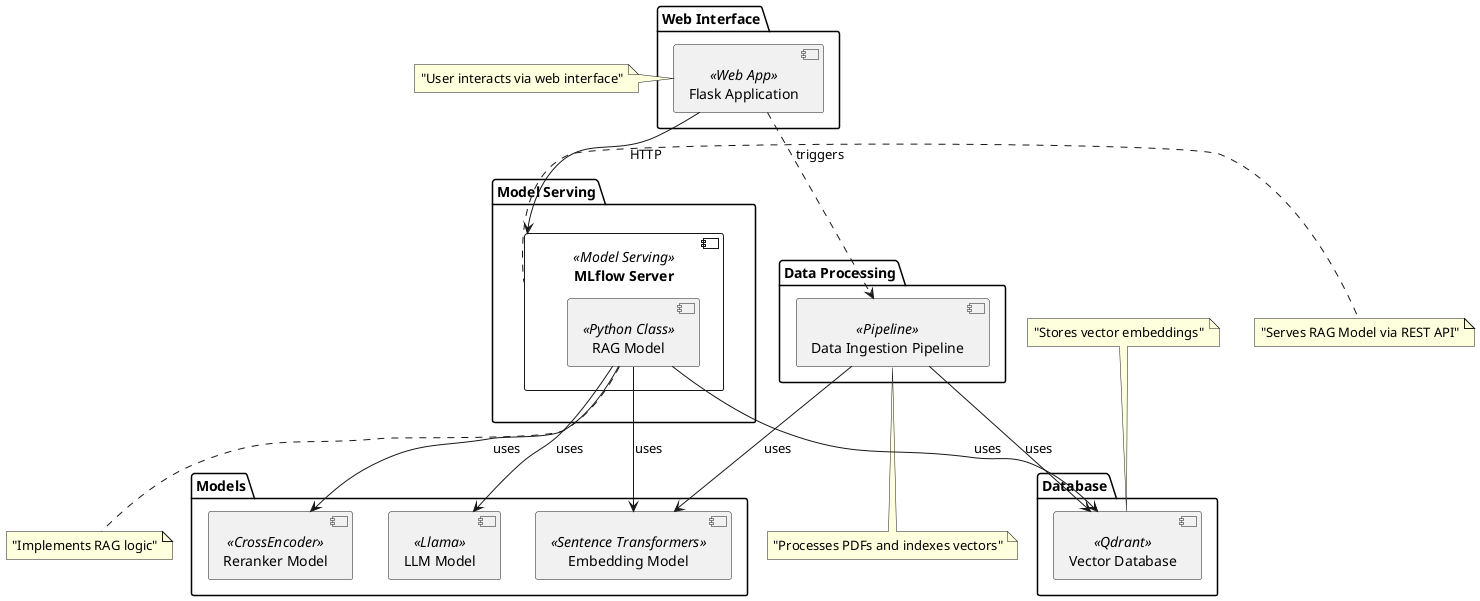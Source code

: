 @startuml
' Define packages and components
package "Web Interface" {
  component "Flask Application" <<Web App>> as flask
}

package "Model Serving" {
  component "MLflow Server" <<Model Serving>> as mlflow {
    component "RAG Model" <<Python Class>> as rag_model
  }
}

package "Models" {
  component "Embedding Model" <<Sentence Transformers>> as embedding_model
  component "Reranker Model" <<CrossEncoder>> as reranker_model
  component "LLM Model" <<Llama>> as llm_model
}

package "Database" {
  component "Vector Database" <<Qdrant>> as vector_db
}

package "Data Processing" {
  component "Data Ingestion Pipeline" <<Pipeline>> as ingestion_pipeline
}

' Define relationships
flask --> mlflow : "HTTP"
rag_model --> vector_db : "uses"
rag_model --> embedding_model : "uses"
rag_model --> reranker_model : "uses"
rag_model --> llm_model : "uses"
ingestion_pipeline --> embedding_model : "uses"
ingestion_pipeline --> vector_db : "uses"
flask ..> ingestion_pipeline : "triggers"

' Add notes for clarity
note left of flask : "User interacts via web interface"
note right of mlflow : "Serves RAG Model via REST API"
note bottom of rag_model : "Implements RAG logic"
note top of vector_db : "Stores vector embeddings"
note bottom of ingestion_pipeline : "Processes PDFs and indexes vectors"
@enduml